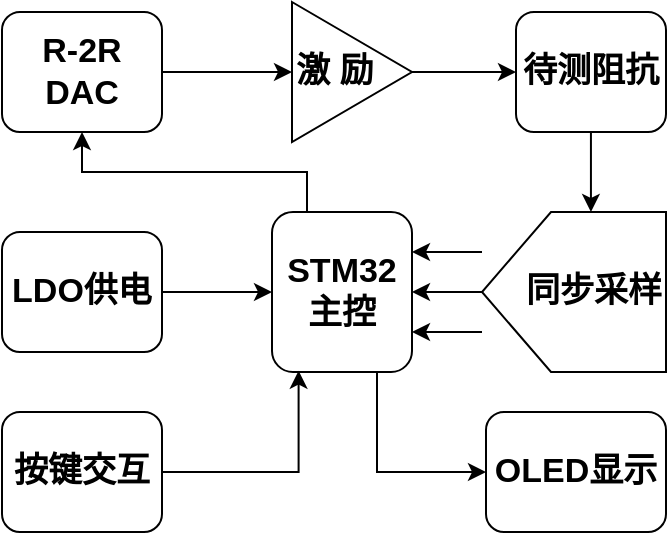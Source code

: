 <mxfile version="14.9.8" type="github">
  <diagram id="cP4s6JYN2gyGzT5aOoAY" name="Page-1">
    <mxGraphModel dx="716" dy="370" grid="0" gridSize="10" guides="1" tooltips="1" connect="1" arrows="1" fold="1" page="0" pageScale="1" pageWidth="827" pageHeight="1169" background="none" math="0" shadow="0">
      <root>
        <mxCell id="0" />
        <mxCell id="1" parent="0" />
        <mxCell id="h-XJpDq0ABueBhBnyIJz-5" style="edgeStyle=orthogonalEdgeStyle;rounded=0;orthogonalLoop=1;jettySize=auto;html=1;exitX=0.25;exitY=0;exitDx=0;exitDy=0;entryX=0.5;entryY=1;entryDx=0;entryDy=0;" edge="1" parent="1" source="f0EjhEX-MkuPZd1vcuLO-1" target="f0EjhEX-MkuPZd1vcuLO-3">
          <mxGeometry relative="1" as="geometry" />
        </mxCell>
        <mxCell id="h-XJpDq0ABueBhBnyIJz-14" style="edgeStyle=orthogonalEdgeStyle;rounded=0;orthogonalLoop=1;jettySize=auto;html=1;exitX=0.75;exitY=1;exitDx=0;exitDy=0;entryX=0;entryY=0.5;entryDx=0;entryDy=0;" edge="1" parent="1" source="f0EjhEX-MkuPZd1vcuLO-1" target="h-XJpDq0ABueBhBnyIJz-3">
          <mxGeometry relative="1" as="geometry" />
        </mxCell>
        <mxCell id="f0EjhEX-MkuPZd1vcuLO-1" value="&lt;b&gt;&lt;font style=&quot;font-size: 17px&quot;&gt;STM32主控&lt;/font&gt;&lt;/b&gt;" style="rounded=1;whiteSpace=wrap;html=1;" parent="1" vertex="1">
          <mxGeometry x="395" y="260" width="70" height="80" as="geometry" />
        </mxCell>
        <mxCell id="h-XJpDq0ABueBhBnyIJz-4" style="edgeStyle=orthogonalEdgeStyle;rounded=0;orthogonalLoop=1;jettySize=auto;html=1;entryX=0;entryY=0.5;entryDx=0;entryDy=0;" edge="1" parent="1" source="f0EjhEX-MkuPZd1vcuLO-2" target="f0EjhEX-MkuPZd1vcuLO-1">
          <mxGeometry relative="1" as="geometry" />
        </mxCell>
        <mxCell id="f0EjhEX-MkuPZd1vcuLO-2" value="&lt;b&gt;&lt;font style=&quot;font-size: 17px&quot;&gt;LDO供电&lt;/font&gt;&lt;/b&gt;" style="rounded=1;whiteSpace=wrap;html=1;" parent="1" vertex="1">
          <mxGeometry x="260" y="270" width="80" height="60" as="geometry" />
        </mxCell>
        <mxCell id="h-XJpDq0ABueBhBnyIJz-15" style="edgeStyle=orthogonalEdgeStyle;rounded=0;orthogonalLoop=1;jettySize=auto;html=1;entryX=0;entryY=0.5;entryDx=0;entryDy=0;" edge="1" parent="1" source="f0EjhEX-MkuPZd1vcuLO-3" target="f0EjhEX-MkuPZd1vcuLO-5">
          <mxGeometry relative="1" as="geometry" />
        </mxCell>
        <mxCell id="f0EjhEX-MkuPZd1vcuLO-3" value="&lt;b&gt;&lt;font style=&quot;font-size: 17px&quot;&gt;R-2R DAC&lt;/font&gt;&lt;/b&gt;" style="rounded=1;whiteSpace=wrap;html=1;" parent="1" vertex="1">
          <mxGeometry x="260" y="160" width="80" height="60" as="geometry" />
        </mxCell>
        <mxCell id="h-XJpDq0ABueBhBnyIJz-8" style="edgeStyle=orthogonalEdgeStyle;rounded=0;orthogonalLoop=1;jettySize=auto;html=1;entryX=0;entryY=0.408;entryDx=0;entryDy=0;entryPerimeter=0;" edge="1" parent="1" source="f0EjhEX-MkuPZd1vcuLO-4" target="h-XJpDq0ABueBhBnyIJz-1">
          <mxGeometry relative="1" as="geometry" />
        </mxCell>
        <mxCell id="f0EjhEX-MkuPZd1vcuLO-4" value="&lt;b&gt;&lt;font style=&quot;font-size: 17px&quot;&gt;待测阻抗&lt;/font&gt;&lt;/b&gt;" style="rounded=1;whiteSpace=wrap;html=1;" parent="1" vertex="1">
          <mxGeometry x="517" y="160" width="75" height="60" as="geometry" />
        </mxCell>
        <mxCell id="h-XJpDq0ABueBhBnyIJz-16" style="edgeStyle=orthogonalEdgeStyle;rounded=0;orthogonalLoop=1;jettySize=auto;html=1;entryX=0;entryY=0.5;entryDx=0;entryDy=0;" edge="1" parent="1" source="f0EjhEX-MkuPZd1vcuLO-5" target="f0EjhEX-MkuPZd1vcuLO-4">
          <mxGeometry relative="1" as="geometry" />
        </mxCell>
        <mxCell id="f0EjhEX-MkuPZd1vcuLO-5" value="&lt;div style=&quot;font-size: 17px&quot; align=&quot;left&quot;&gt;&lt;b&gt;激 励&lt;/b&gt;&lt;/div&gt;" style="triangle;whiteSpace=wrap;html=1;direction=east;align=left;" parent="1" vertex="1">
          <mxGeometry x="405" y="155" width="60" height="70" as="geometry" />
        </mxCell>
        <mxCell id="h-XJpDq0ABueBhBnyIJz-9" style="edgeStyle=orthogonalEdgeStyle;rounded=0;orthogonalLoop=1;jettySize=auto;html=1;entryX=1;entryY=0.5;entryDx=0;entryDy=0;" edge="1" parent="1" source="h-XJpDq0ABueBhBnyIJz-1" target="f0EjhEX-MkuPZd1vcuLO-1">
          <mxGeometry relative="1" as="geometry" />
        </mxCell>
        <mxCell id="h-XJpDq0ABueBhBnyIJz-10" style="edgeStyle=orthogonalEdgeStyle;rounded=0;orthogonalLoop=1;jettySize=auto;html=1;exitX=0.25;exitY=1;exitDx=0;exitDy=0;entryX=1;entryY=0.25;entryDx=0;entryDy=0;" edge="1" parent="1" source="h-XJpDq0ABueBhBnyIJz-1" target="f0EjhEX-MkuPZd1vcuLO-1">
          <mxGeometry relative="1" as="geometry" />
        </mxCell>
        <mxCell id="h-XJpDq0ABueBhBnyIJz-11" style="edgeStyle=orthogonalEdgeStyle;rounded=0;orthogonalLoop=1;jettySize=auto;html=1;exitX=0.75;exitY=1;exitDx=0;exitDy=0;entryX=1;entryY=0.75;entryDx=0;entryDy=0;" edge="1" parent="1" source="h-XJpDq0ABueBhBnyIJz-1" target="f0EjhEX-MkuPZd1vcuLO-1">
          <mxGeometry relative="1" as="geometry" />
        </mxCell>
        <mxCell id="h-XJpDq0ABueBhBnyIJz-1" value="&lt;div align=&quot;right&quot;&gt;&lt;b&gt;&lt;font style=&quot;font-size: 17px&quot;&gt;同步采样&lt;/font&gt;&lt;/b&gt;&lt;/div&gt;" style="shape=offPageConnector;whiteSpace=wrap;html=1;direction=south;align=right;" vertex="1" parent="1">
          <mxGeometry x="500" y="260" width="92" height="80" as="geometry" />
        </mxCell>
        <mxCell id="h-XJpDq0ABueBhBnyIJz-12" style="edgeStyle=orthogonalEdgeStyle;rounded=0;orthogonalLoop=1;jettySize=auto;html=1;entryX=0.19;entryY=0.992;entryDx=0;entryDy=0;entryPerimeter=0;" edge="1" parent="1" source="h-XJpDq0ABueBhBnyIJz-2" target="f0EjhEX-MkuPZd1vcuLO-1">
          <mxGeometry relative="1" as="geometry" />
        </mxCell>
        <mxCell id="h-XJpDq0ABueBhBnyIJz-2" value="&lt;b&gt;&lt;font style=&quot;font-size: 17px&quot;&gt;按键交互&lt;/font&gt;&lt;/b&gt;" style="rounded=1;whiteSpace=wrap;html=1;" vertex="1" parent="1">
          <mxGeometry x="260" y="360" width="80" height="60" as="geometry" />
        </mxCell>
        <mxCell id="h-XJpDq0ABueBhBnyIJz-3" value="&lt;b&gt;&lt;font style=&quot;font-size: 17px&quot;&gt;OLED显示&lt;/font&gt;&lt;/b&gt;" style="rounded=1;whiteSpace=wrap;html=1;" vertex="1" parent="1">
          <mxGeometry x="502" y="360" width="90" height="60" as="geometry" />
        </mxCell>
      </root>
    </mxGraphModel>
  </diagram>
</mxfile>
